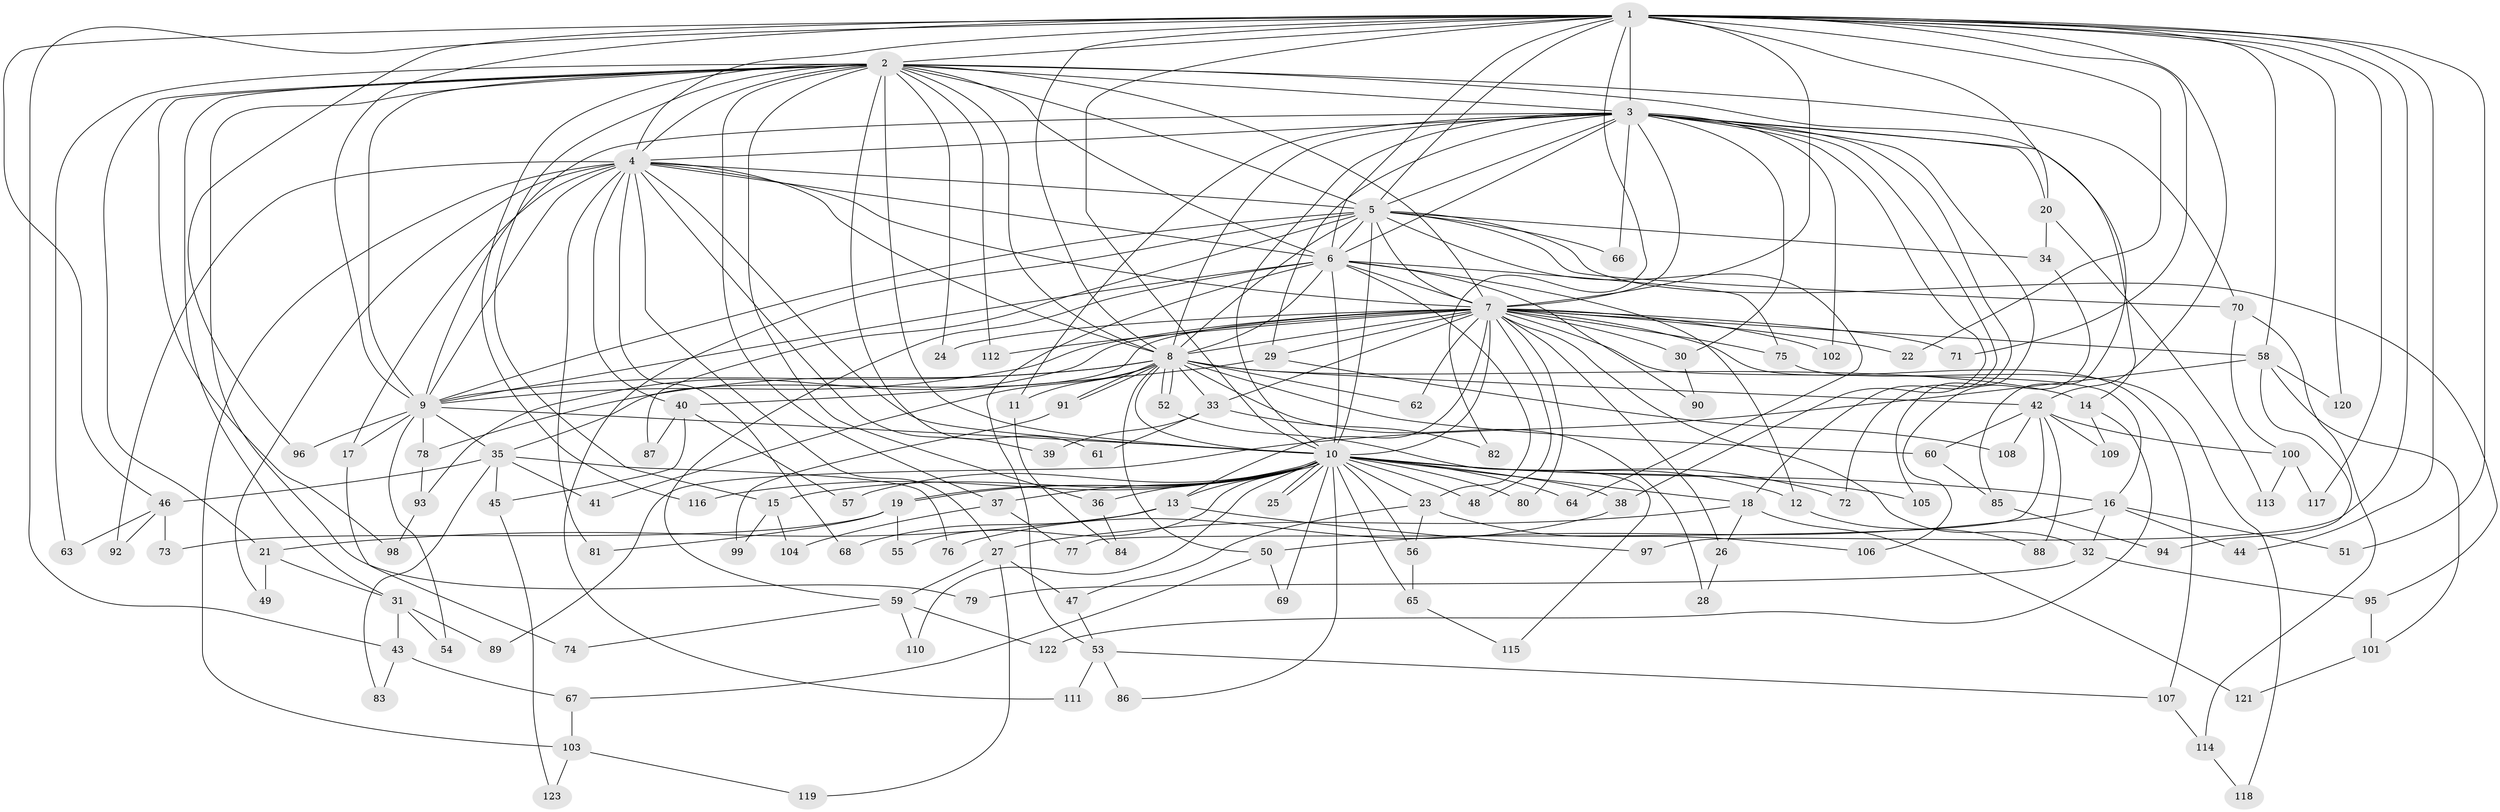 // Generated by graph-tools (version 1.1) at 2025/01/03/09/25 03:01:17]
// undirected, 123 vertices, 271 edges
graph export_dot {
graph [start="1"]
  node [color=gray90,style=filled];
  1;
  2;
  3;
  4;
  5;
  6;
  7;
  8;
  9;
  10;
  11;
  12;
  13;
  14;
  15;
  16;
  17;
  18;
  19;
  20;
  21;
  22;
  23;
  24;
  25;
  26;
  27;
  28;
  29;
  30;
  31;
  32;
  33;
  34;
  35;
  36;
  37;
  38;
  39;
  40;
  41;
  42;
  43;
  44;
  45;
  46;
  47;
  48;
  49;
  50;
  51;
  52;
  53;
  54;
  55;
  56;
  57;
  58;
  59;
  60;
  61;
  62;
  63;
  64;
  65;
  66;
  67;
  68;
  69;
  70;
  71;
  72;
  73;
  74;
  75;
  76;
  77;
  78;
  79;
  80;
  81;
  82;
  83;
  84;
  85;
  86;
  87;
  88;
  89;
  90;
  91;
  92;
  93;
  94;
  95;
  96;
  97;
  98;
  99;
  100;
  101;
  102;
  103;
  104;
  105;
  106;
  107;
  108;
  109;
  110;
  111;
  112;
  113;
  114;
  115;
  116;
  117;
  118;
  119;
  120;
  121;
  122;
  123;
  1 -- 2;
  1 -- 3;
  1 -- 4;
  1 -- 5;
  1 -- 6;
  1 -- 7;
  1 -- 8;
  1 -- 9;
  1 -- 10;
  1 -- 20;
  1 -- 22;
  1 -- 42;
  1 -- 43;
  1 -- 44;
  1 -- 46;
  1 -- 51;
  1 -- 58;
  1 -- 71;
  1 -- 82;
  1 -- 96;
  1 -- 97;
  1 -- 117;
  1 -- 120;
  2 -- 3;
  2 -- 4;
  2 -- 5;
  2 -- 6;
  2 -- 7;
  2 -- 8;
  2 -- 9;
  2 -- 10;
  2 -- 15;
  2 -- 21;
  2 -- 24;
  2 -- 31;
  2 -- 36;
  2 -- 37;
  2 -- 61;
  2 -- 63;
  2 -- 70;
  2 -- 79;
  2 -- 85;
  2 -- 98;
  2 -- 112;
  2 -- 116;
  3 -- 4;
  3 -- 5;
  3 -- 6;
  3 -- 7;
  3 -- 8;
  3 -- 9;
  3 -- 10;
  3 -- 11;
  3 -- 14;
  3 -- 18;
  3 -- 20;
  3 -- 29;
  3 -- 30;
  3 -- 38;
  3 -- 66;
  3 -- 72;
  3 -- 102;
  3 -- 105;
  4 -- 5;
  4 -- 6;
  4 -- 7;
  4 -- 8;
  4 -- 9;
  4 -- 10;
  4 -- 17;
  4 -- 27;
  4 -- 39;
  4 -- 40;
  4 -- 49;
  4 -- 68;
  4 -- 81;
  4 -- 92;
  4 -- 103;
  5 -- 6;
  5 -- 7;
  5 -- 8;
  5 -- 9;
  5 -- 10;
  5 -- 34;
  5 -- 64;
  5 -- 66;
  5 -- 70;
  5 -- 87;
  5 -- 95;
  5 -- 111;
  6 -- 7;
  6 -- 8;
  6 -- 9;
  6 -- 10;
  6 -- 12;
  6 -- 23;
  6 -- 53;
  6 -- 59;
  6 -- 75;
  6 -- 90;
  7 -- 8;
  7 -- 9;
  7 -- 10;
  7 -- 13;
  7 -- 16;
  7 -- 22;
  7 -- 24;
  7 -- 26;
  7 -- 29;
  7 -- 30;
  7 -- 32;
  7 -- 33;
  7 -- 35;
  7 -- 48;
  7 -- 58;
  7 -- 62;
  7 -- 71;
  7 -- 75;
  7 -- 80;
  7 -- 93;
  7 -- 102;
  7 -- 107;
  7 -- 112;
  8 -- 9;
  8 -- 10;
  8 -- 11;
  8 -- 14;
  8 -- 28;
  8 -- 33;
  8 -- 41;
  8 -- 42;
  8 -- 50;
  8 -- 52;
  8 -- 52;
  8 -- 60;
  8 -- 62;
  8 -- 78;
  8 -- 91;
  8 -- 91;
  9 -- 10;
  9 -- 17;
  9 -- 35;
  9 -- 54;
  9 -- 78;
  9 -- 96;
  10 -- 12;
  10 -- 13;
  10 -- 15;
  10 -- 16;
  10 -- 18;
  10 -- 19;
  10 -- 19;
  10 -- 23;
  10 -- 25;
  10 -- 25;
  10 -- 36;
  10 -- 37;
  10 -- 38;
  10 -- 48;
  10 -- 55;
  10 -- 56;
  10 -- 57;
  10 -- 64;
  10 -- 65;
  10 -- 69;
  10 -- 72;
  10 -- 80;
  10 -- 86;
  10 -- 105;
  10 -- 110;
  10 -- 116;
  11 -- 84;
  12 -- 88;
  13 -- 21;
  13 -- 68;
  13 -- 97;
  14 -- 109;
  14 -- 122;
  15 -- 99;
  15 -- 104;
  16 -- 32;
  16 -- 44;
  16 -- 50;
  16 -- 51;
  17 -- 74;
  18 -- 26;
  18 -- 27;
  18 -- 121;
  19 -- 55;
  19 -- 73;
  19 -- 81;
  20 -- 34;
  20 -- 113;
  21 -- 31;
  21 -- 49;
  23 -- 47;
  23 -- 56;
  23 -- 106;
  26 -- 28;
  27 -- 47;
  27 -- 59;
  27 -- 119;
  29 -- 40;
  29 -- 108;
  30 -- 90;
  31 -- 43;
  31 -- 54;
  31 -- 89;
  32 -- 79;
  32 -- 95;
  33 -- 39;
  33 -- 61;
  33 -- 82;
  34 -- 106;
  35 -- 41;
  35 -- 45;
  35 -- 46;
  35 -- 76;
  35 -- 83;
  36 -- 84;
  37 -- 77;
  37 -- 104;
  38 -- 76;
  40 -- 45;
  40 -- 57;
  40 -- 87;
  42 -- 60;
  42 -- 77;
  42 -- 88;
  42 -- 100;
  42 -- 108;
  42 -- 109;
  43 -- 67;
  43 -- 83;
  45 -- 123;
  46 -- 63;
  46 -- 73;
  46 -- 92;
  47 -- 53;
  50 -- 67;
  50 -- 69;
  52 -- 115;
  53 -- 86;
  53 -- 107;
  53 -- 111;
  56 -- 65;
  58 -- 89;
  58 -- 94;
  58 -- 101;
  58 -- 120;
  59 -- 74;
  59 -- 110;
  59 -- 122;
  60 -- 85;
  65 -- 115;
  67 -- 103;
  70 -- 100;
  70 -- 114;
  75 -- 118;
  78 -- 93;
  85 -- 94;
  91 -- 99;
  93 -- 98;
  95 -- 101;
  100 -- 113;
  100 -- 117;
  101 -- 121;
  103 -- 119;
  103 -- 123;
  107 -- 114;
  114 -- 118;
}
